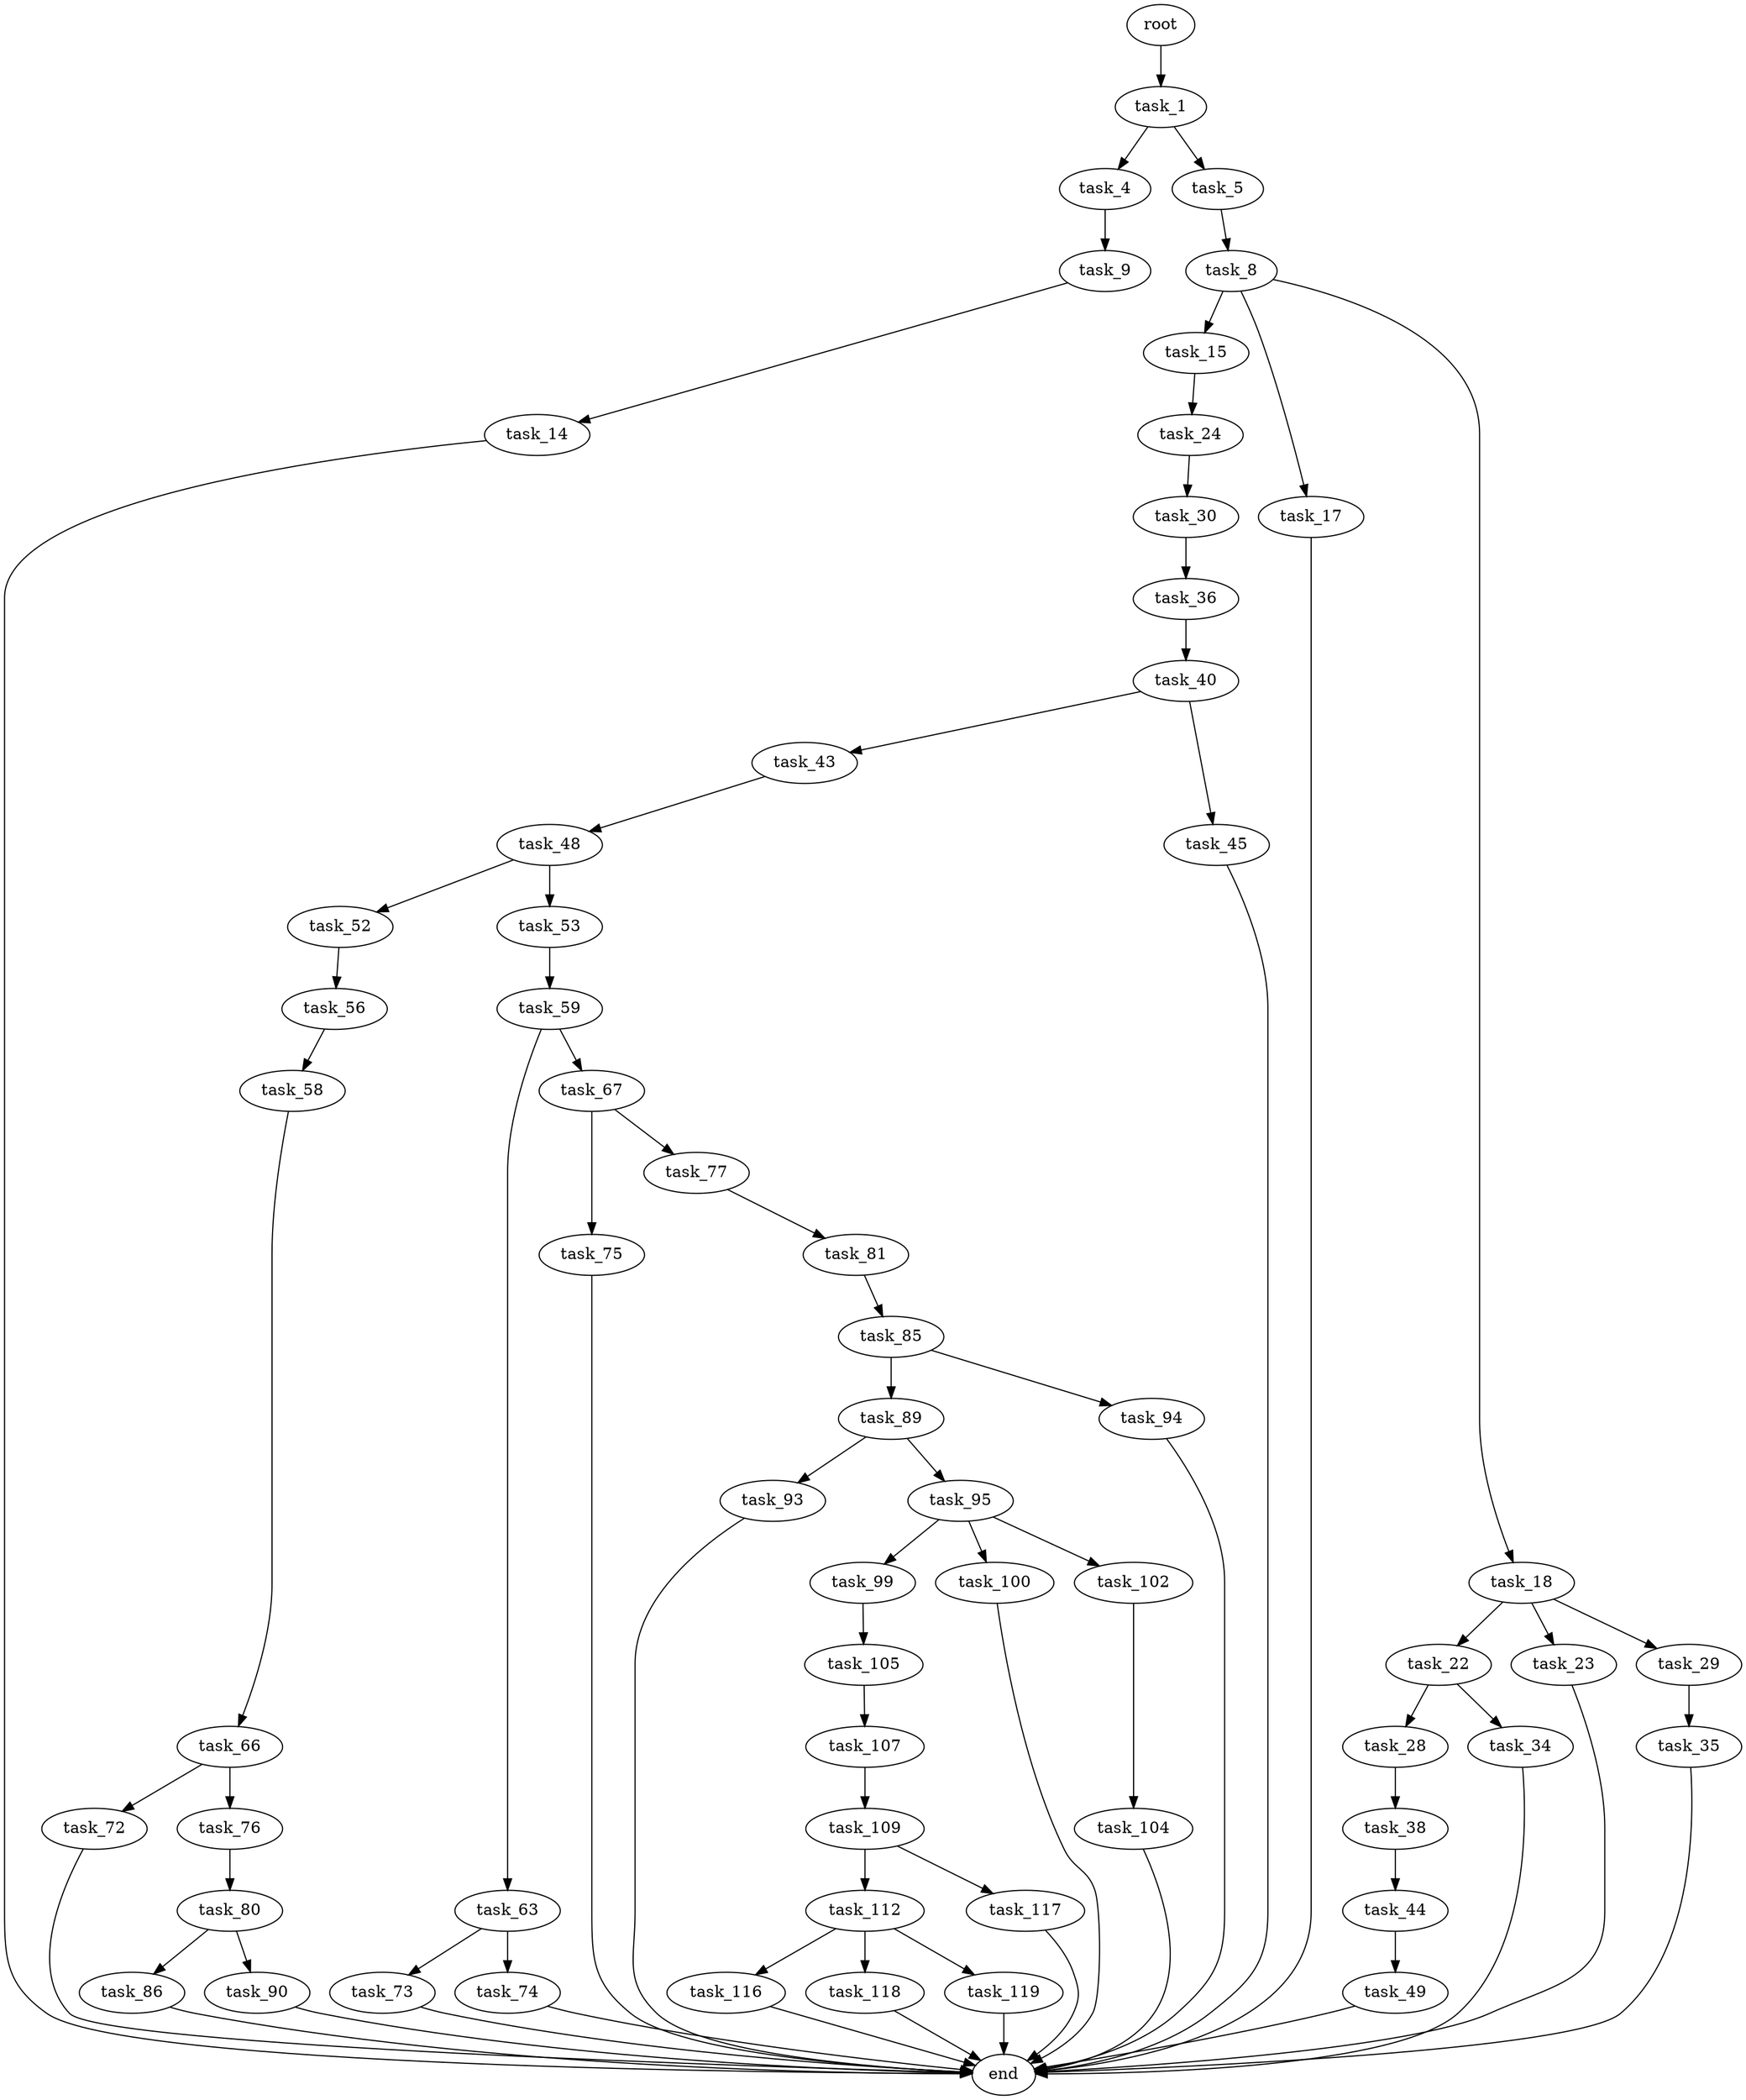 digraph G {
  root [size="0.000000"];
  task_1 [size="878456127936.000000"];
  task_4 [size="549755813888.000000"];
  task_5 [size="134217728000.000000"];
  task_8 [size="5524081267.000000"];
  task_9 [size="549755813888.000000"];
  task_14 [size="2172362199.000000"];
  task_15 [size="782757789696.000000"];
  task_17 [size="63370471774.000000"];
  task_18 [size="231928233984.000000"];
  task_22 [size="28991029248.000000"];
  task_23 [size="782757789696.000000"];
  task_24 [size="13348856224.000000"];
  task_28 [size="636100739946.000000"];
  task_29 [size="220973558030.000000"];
  task_30 [size="2074905130.000000"];
  task_34 [size="32234114393.000000"];
  task_35 [size="1534370458.000000"];
  task_36 [size="134217728000.000000"];
  task_38 [size="29884837659.000000"];
  task_40 [size="549755813888.000000"];
  task_43 [size="663298165520.000000"];
  task_44 [size="15231053815.000000"];
  task_45 [size="325601453531.000000"];
  task_48 [size="713592862.000000"];
  task_49 [size="183115588439.000000"];
  task_52 [size="11071903782.000000"];
  task_53 [size="8589934592.000000"];
  task_56 [size="491679659342.000000"];
  task_58 [size="10342302210.000000"];
  task_59 [size="28991029248.000000"];
  task_63 [size="12020518312.000000"];
  task_66 [size="3852559485.000000"];
  task_67 [size="8589934592.000000"];
  task_72 [size="5004043446.000000"];
  task_73 [size="22033299892.000000"];
  task_74 [size="209035647661.000000"];
  task_75 [size="231928233984.000000"];
  task_76 [size="549755813888.000000"];
  task_77 [size="1429662216.000000"];
  task_80 [size="1987036472.000000"];
  task_81 [size="4755388939.000000"];
  task_85 [size="549755813888.000000"];
  task_86 [size="16291191836.000000"];
  task_89 [size="12677809066.000000"];
  task_90 [size="782757789696.000000"];
  task_93 [size="68719476736.000000"];
  task_94 [size="24684066719.000000"];
  task_95 [size="4258631309.000000"];
  task_99 [size="665077067.000000"];
  task_100 [size="368293445632.000000"];
  task_102 [size="24673756182.000000"];
  task_104 [size="618471325053.000000"];
  task_105 [size="81194783653.000000"];
  task_107 [size="97408068540.000000"];
  task_109 [size="782757789696.000000"];
  task_112 [size="8589934592.000000"];
  task_116 [size="7038850179.000000"];
  task_117 [size="54082656938.000000"];
  task_118 [size="1362073903.000000"];
  task_119 [size="34846589302.000000"];
  end [size="0.000000"];

  root -> task_1 [size="1.000000"];
  task_1 -> task_4 [size="536870912.000000"];
  task_1 -> task_5 [size="536870912.000000"];
  task_4 -> task_9 [size="536870912.000000"];
  task_5 -> task_8 [size="209715200.000000"];
  task_8 -> task_15 [size="536870912.000000"];
  task_8 -> task_17 [size="536870912.000000"];
  task_8 -> task_18 [size="536870912.000000"];
  task_9 -> task_14 [size="536870912.000000"];
  task_14 -> end [size="1.000000"];
  task_15 -> task_24 [size="679477248.000000"];
  task_17 -> end [size="1.000000"];
  task_18 -> task_22 [size="301989888.000000"];
  task_18 -> task_23 [size="301989888.000000"];
  task_18 -> task_29 [size="301989888.000000"];
  task_22 -> task_28 [size="75497472.000000"];
  task_22 -> task_34 [size="75497472.000000"];
  task_23 -> end [size="1.000000"];
  task_24 -> task_30 [size="209715200.000000"];
  task_28 -> task_38 [size="411041792.000000"];
  task_29 -> task_35 [size="209715200.000000"];
  task_30 -> task_36 [size="209715200.000000"];
  task_34 -> end [size="1.000000"];
  task_35 -> end [size="1.000000"];
  task_36 -> task_40 [size="209715200.000000"];
  task_38 -> task_44 [size="838860800.000000"];
  task_40 -> task_43 [size="536870912.000000"];
  task_40 -> task_45 [size="536870912.000000"];
  task_43 -> task_48 [size="679477248.000000"];
  task_44 -> task_49 [size="33554432.000000"];
  task_45 -> end [size="1.000000"];
  task_48 -> task_52 [size="33554432.000000"];
  task_48 -> task_53 [size="33554432.000000"];
  task_49 -> end [size="1.000000"];
  task_52 -> task_56 [size="209715200.000000"];
  task_53 -> task_59 [size="33554432.000000"];
  task_56 -> task_58 [size="679477248.000000"];
  task_58 -> task_66 [size="209715200.000000"];
  task_59 -> task_63 [size="75497472.000000"];
  task_59 -> task_67 [size="75497472.000000"];
  task_63 -> task_73 [size="411041792.000000"];
  task_63 -> task_74 [size="411041792.000000"];
  task_66 -> task_72 [size="301989888.000000"];
  task_66 -> task_76 [size="301989888.000000"];
  task_67 -> task_75 [size="33554432.000000"];
  task_67 -> task_77 [size="33554432.000000"];
  task_72 -> end [size="1.000000"];
  task_73 -> end [size="1.000000"];
  task_74 -> end [size="1.000000"];
  task_75 -> end [size="1.000000"];
  task_76 -> task_80 [size="536870912.000000"];
  task_77 -> task_81 [size="33554432.000000"];
  task_80 -> task_86 [size="33554432.000000"];
  task_80 -> task_90 [size="33554432.000000"];
  task_81 -> task_85 [size="134217728.000000"];
  task_85 -> task_89 [size="536870912.000000"];
  task_85 -> task_94 [size="536870912.000000"];
  task_86 -> end [size="1.000000"];
  task_89 -> task_93 [size="301989888.000000"];
  task_89 -> task_95 [size="301989888.000000"];
  task_90 -> end [size="1.000000"];
  task_93 -> end [size="1.000000"];
  task_94 -> end [size="1.000000"];
  task_95 -> task_99 [size="411041792.000000"];
  task_95 -> task_100 [size="411041792.000000"];
  task_95 -> task_102 [size="411041792.000000"];
  task_99 -> task_105 [size="33554432.000000"];
  task_100 -> end [size="1.000000"];
  task_102 -> task_104 [size="33554432.000000"];
  task_104 -> end [size="1.000000"];
  task_105 -> task_107 [size="134217728.000000"];
  task_107 -> task_109 [size="75497472.000000"];
  task_109 -> task_112 [size="679477248.000000"];
  task_109 -> task_117 [size="679477248.000000"];
  task_112 -> task_116 [size="33554432.000000"];
  task_112 -> task_118 [size="33554432.000000"];
  task_112 -> task_119 [size="33554432.000000"];
  task_116 -> end [size="1.000000"];
  task_117 -> end [size="1.000000"];
  task_118 -> end [size="1.000000"];
  task_119 -> end [size="1.000000"];
}
